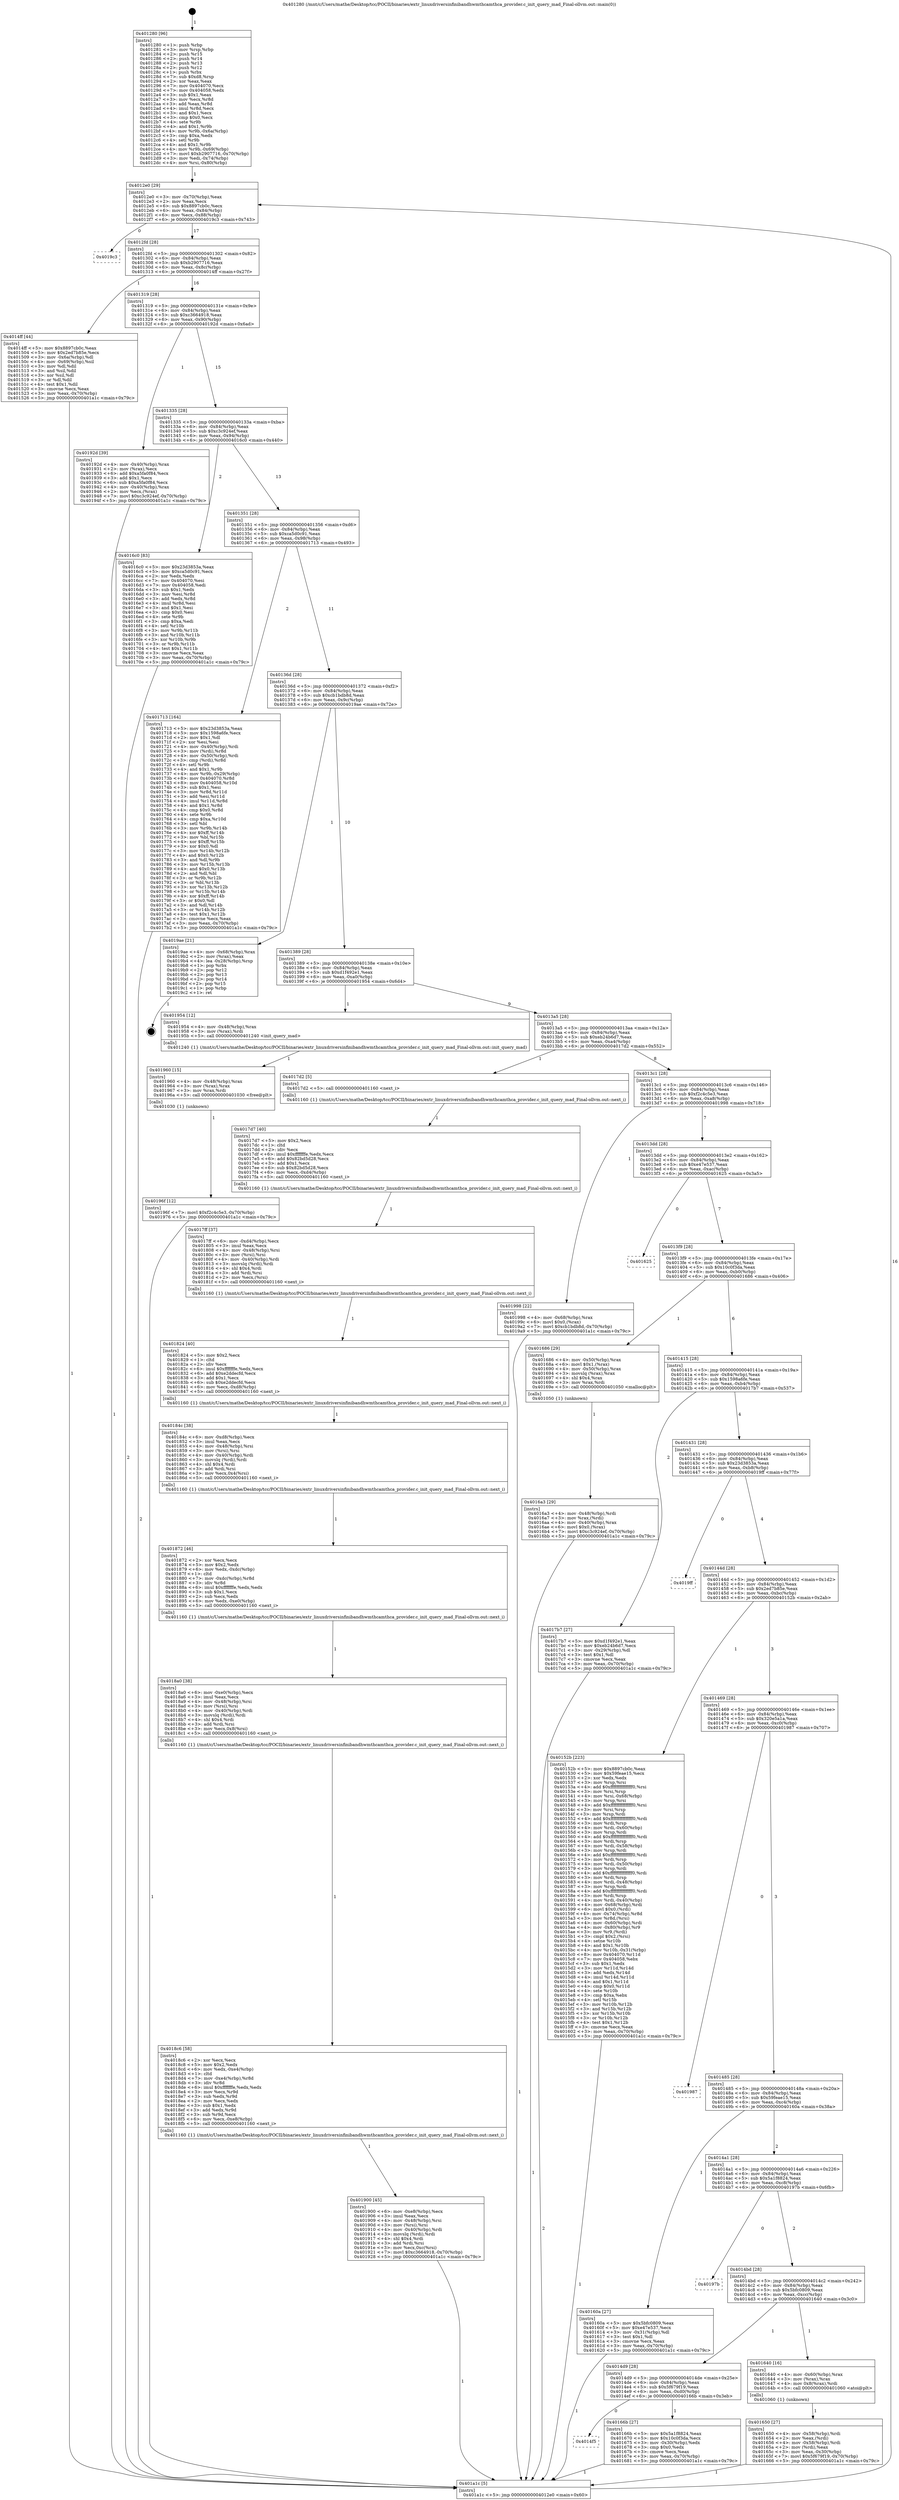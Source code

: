 digraph "0x401280" {
  label = "0x401280 (/mnt/c/Users/mathe/Desktop/tcc/POCII/binaries/extr_linuxdriversinfinibandhwmthcamthca_provider.c_init_query_mad_Final-ollvm.out::main(0))"
  labelloc = "t"
  node[shape=record]

  Entry [label="",width=0.3,height=0.3,shape=circle,fillcolor=black,style=filled]
  "0x4012e0" [label="{
     0x4012e0 [29]\l
     | [instrs]\l
     &nbsp;&nbsp;0x4012e0 \<+3\>: mov -0x70(%rbp),%eax\l
     &nbsp;&nbsp;0x4012e3 \<+2\>: mov %eax,%ecx\l
     &nbsp;&nbsp;0x4012e5 \<+6\>: sub $0x8897cb0c,%ecx\l
     &nbsp;&nbsp;0x4012eb \<+6\>: mov %eax,-0x84(%rbp)\l
     &nbsp;&nbsp;0x4012f1 \<+6\>: mov %ecx,-0x88(%rbp)\l
     &nbsp;&nbsp;0x4012f7 \<+6\>: je 00000000004019c3 \<main+0x743\>\l
  }"]
  "0x4019c3" [label="{
     0x4019c3\l
  }", style=dashed]
  "0x4012fd" [label="{
     0x4012fd [28]\l
     | [instrs]\l
     &nbsp;&nbsp;0x4012fd \<+5\>: jmp 0000000000401302 \<main+0x82\>\l
     &nbsp;&nbsp;0x401302 \<+6\>: mov -0x84(%rbp),%eax\l
     &nbsp;&nbsp;0x401308 \<+5\>: sub $0xb2907716,%eax\l
     &nbsp;&nbsp;0x40130d \<+6\>: mov %eax,-0x8c(%rbp)\l
     &nbsp;&nbsp;0x401313 \<+6\>: je 00000000004014ff \<main+0x27f\>\l
  }"]
  Exit [label="",width=0.3,height=0.3,shape=circle,fillcolor=black,style=filled,peripheries=2]
  "0x4014ff" [label="{
     0x4014ff [44]\l
     | [instrs]\l
     &nbsp;&nbsp;0x4014ff \<+5\>: mov $0x8897cb0c,%eax\l
     &nbsp;&nbsp;0x401504 \<+5\>: mov $0x2ed7b85e,%ecx\l
     &nbsp;&nbsp;0x401509 \<+3\>: mov -0x6a(%rbp),%dl\l
     &nbsp;&nbsp;0x40150c \<+4\>: mov -0x69(%rbp),%sil\l
     &nbsp;&nbsp;0x401510 \<+3\>: mov %dl,%dil\l
     &nbsp;&nbsp;0x401513 \<+3\>: and %sil,%dil\l
     &nbsp;&nbsp;0x401516 \<+3\>: xor %sil,%dl\l
     &nbsp;&nbsp;0x401519 \<+3\>: or %dl,%dil\l
     &nbsp;&nbsp;0x40151c \<+4\>: test $0x1,%dil\l
     &nbsp;&nbsp;0x401520 \<+3\>: cmovne %ecx,%eax\l
     &nbsp;&nbsp;0x401523 \<+3\>: mov %eax,-0x70(%rbp)\l
     &nbsp;&nbsp;0x401526 \<+5\>: jmp 0000000000401a1c \<main+0x79c\>\l
  }"]
  "0x401319" [label="{
     0x401319 [28]\l
     | [instrs]\l
     &nbsp;&nbsp;0x401319 \<+5\>: jmp 000000000040131e \<main+0x9e\>\l
     &nbsp;&nbsp;0x40131e \<+6\>: mov -0x84(%rbp),%eax\l
     &nbsp;&nbsp;0x401324 \<+5\>: sub $0xc3664918,%eax\l
     &nbsp;&nbsp;0x401329 \<+6\>: mov %eax,-0x90(%rbp)\l
     &nbsp;&nbsp;0x40132f \<+6\>: je 000000000040192d \<main+0x6ad\>\l
  }"]
  "0x401a1c" [label="{
     0x401a1c [5]\l
     | [instrs]\l
     &nbsp;&nbsp;0x401a1c \<+5\>: jmp 00000000004012e0 \<main+0x60\>\l
  }"]
  "0x401280" [label="{
     0x401280 [96]\l
     | [instrs]\l
     &nbsp;&nbsp;0x401280 \<+1\>: push %rbp\l
     &nbsp;&nbsp;0x401281 \<+3\>: mov %rsp,%rbp\l
     &nbsp;&nbsp;0x401284 \<+2\>: push %r15\l
     &nbsp;&nbsp;0x401286 \<+2\>: push %r14\l
     &nbsp;&nbsp;0x401288 \<+2\>: push %r13\l
     &nbsp;&nbsp;0x40128a \<+2\>: push %r12\l
     &nbsp;&nbsp;0x40128c \<+1\>: push %rbx\l
     &nbsp;&nbsp;0x40128d \<+7\>: sub $0xd8,%rsp\l
     &nbsp;&nbsp;0x401294 \<+2\>: xor %eax,%eax\l
     &nbsp;&nbsp;0x401296 \<+7\>: mov 0x404070,%ecx\l
     &nbsp;&nbsp;0x40129d \<+7\>: mov 0x404058,%edx\l
     &nbsp;&nbsp;0x4012a4 \<+3\>: sub $0x1,%eax\l
     &nbsp;&nbsp;0x4012a7 \<+3\>: mov %ecx,%r8d\l
     &nbsp;&nbsp;0x4012aa \<+3\>: add %eax,%r8d\l
     &nbsp;&nbsp;0x4012ad \<+4\>: imul %r8d,%ecx\l
     &nbsp;&nbsp;0x4012b1 \<+3\>: and $0x1,%ecx\l
     &nbsp;&nbsp;0x4012b4 \<+3\>: cmp $0x0,%ecx\l
     &nbsp;&nbsp;0x4012b7 \<+4\>: sete %r9b\l
     &nbsp;&nbsp;0x4012bb \<+4\>: and $0x1,%r9b\l
     &nbsp;&nbsp;0x4012bf \<+4\>: mov %r9b,-0x6a(%rbp)\l
     &nbsp;&nbsp;0x4012c3 \<+3\>: cmp $0xa,%edx\l
     &nbsp;&nbsp;0x4012c6 \<+4\>: setl %r9b\l
     &nbsp;&nbsp;0x4012ca \<+4\>: and $0x1,%r9b\l
     &nbsp;&nbsp;0x4012ce \<+4\>: mov %r9b,-0x69(%rbp)\l
     &nbsp;&nbsp;0x4012d2 \<+7\>: movl $0xb2907716,-0x70(%rbp)\l
     &nbsp;&nbsp;0x4012d9 \<+3\>: mov %edi,-0x74(%rbp)\l
     &nbsp;&nbsp;0x4012dc \<+4\>: mov %rsi,-0x80(%rbp)\l
  }"]
  "0x40196f" [label="{
     0x40196f [12]\l
     | [instrs]\l
     &nbsp;&nbsp;0x40196f \<+7\>: movl $0xf2c4c5e3,-0x70(%rbp)\l
     &nbsp;&nbsp;0x401976 \<+5\>: jmp 0000000000401a1c \<main+0x79c\>\l
  }"]
  "0x40192d" [label="{
     0x40192d [39]\l
     | [instrs]\l
     &nbsp;&nbsp;0x40192d \<+4\>: mov -0x40(%rbp),%rax\l
     &nbsp;&nbsp;0x401931 \<+2\>: mov (%rax),%ecx\l
     &nbsp;&nbsp;0x401933 \<+6\>: add $0xa5fa0f84,%ecx\l
     &nbsp;&nbsp;0x401939 \<+3\>: add $0x1,%ecx\l
     &nbsp;&nbsp;0x40193c \<+6\>: sub $0xa5fa0f84,%ecx\l
     &nbsp;&nbsp;0x401942 \<+4\>: mov -0x40(%rbp),%rax\l
     &nbsp;&nbsp;0x401946 \<+2\>: mov %ecx,(%rax)\l
     &nbsp;&nbsp;0x401948 \<+7\>: movl $0xc3c924ef,-0x70(%rbp)\l
     &nbsp;&nbsp;0x40194f \<+5\>: jmp 0000000000401a1c \<main+0x79c\>\l
  }"]
  "0x401335" [label="{
     0x401335 [28]\l
     | [instrs]\l
     &nbsp;&nbsp;0x401335 \<+5\>: jmp 000000000040133a \<main+0xba\>\l
     &nbsp;&nbsp;0x40133a \<+6\>: mov -0x84(%rbp),%eax\l
     &nbsp;&nbsp;0x401340 \<+5\>: sub $0xc3c924ef,%eax\l
     &nbsp;&nbsp;0x401345 \<+6\>: mov %eax,-0x94(%rbp)\l
     &nbsp;&nbsp;0x40134b \<+6\>: je 00000000004016c0 \<main+0x440\>\l
  }"]
  "0x401960" [label="{
     0x401960 [15]\l
     | [instrs]\l
     &nbsp;&nbsp;0x401960 \<+4\>: mov -0x48(%rbp),%rax\l
     &nbsp;&nbsp;0x401964 \<+3\>: mov (%rax),%rax\l
     &nbsp;&nbsp;0x401967 \<+3\>: mov %rax,%rdi\l
     &nbsp;&nbsp;0x40196a \<+5\>: call 0000000000401030 \<free@plt\>\l
     | [calls]\l
     &nbsp;&nbsp;0x401030 \{1\} (unknown)\l
  }"]
  "0x4016c0" [label="{
     0x4016c0 [83]\l
     | [instrs]\l
     &nbsp;&nbsp;0x4016c0 \<+5\>: mov $0x23d3853a,%eax\l
     &nbsp;&nbsp;0x4016c5 \<+5\>: mov $0xca5d0c91,%ecx\l
     &nbsp;&nbsp;0x4016ca \<+2\>: xor %edx,%edx\l
     &nbsp;&nbsp;0x4016cc \<+7\>: mov 0x404070,%esi\l
     &nbsp;&nbsp;0x4016d3 \<+7\>: mov 0x404058,%edi\l
     &nbsp;&nbsp;0x4016da \<+3\>: sub $0x1,%edx\l
     &nbsp;&nbsp;0x4016dd \<+3\>: mov %esi,%r8d\l
     &nbsp;&nbsp;0x4016e0 \<+3\>: add %edx,%r8d\l
     &nbsp;&nbsp;0x4016e3 \<+4\>: imul %r8d,%esi\l
     &nbsp;&nbsp;0x4016e7 \<+3\>: and $0x1,%esi\l
     &nbsp;&nbsp;0x4016ea \<+3\>: cmp $0x0,%esi\l
     &nbsp;&nbsp;0x4016ed \<+4\>: sete %r9b\l
     &nbsp;&nbsp;0x4016f1 \<+3\>: cmp $0xa,%edi\l
     &nbsp;&nbsp;0x4016f4 \<+4\>: setl %r10b\l
     &nbsp;&nbsp;0x4016f8 \<+3\>: mov %r9b,%r11b\l
     &nbsp;&nbsp;0x4016fb \<+3\>: and %r10b,%r11b\l
     &nbsp;&nbsp;0x4016fe \<+3\>: xor %r10b,%r9b\l
     &nbsp;&nbsp;0x401701 \<+3\>: or %r9b,%r11b\l
     &nbsp;&nbsp;0x401704 \<+4\>: test $0x1,%r11b\l
     &nbsp;&nbsp;0x401708 \<+3\>: cmovne %ecx,%eax\l
     &nbsp;&nbsp;0x40170b \<+3\>: mov %eax,-0x70(%rbp)\l
     &nbsp;&nbsp;0x40170e \<+5\>: jmp 0000000000401a1c \<main+0x79c\>\l
  }"]
  "0x401351" [label="{
     0x401351 [28]\l
     | [instrs]\l
     &nbsp;&nbsp;0x401351 \<+5\>: jmp 0000000000401356 \<main+0xd6\>\l
     &nbsp;&nbsp;0x401356 \<+6\>: mov -0x84(%rbp),%eax\l
     &nbsp;&nbsp;0x40135c \<+5\>: sub $0xca5d0c91,%eax\l
     &nbsp;&nbsp;0x401361 \<+6\>: mov %eax,-0x98(%rbp)\l
     &nbsp;&nbsp;0x401367 \<+6\>: je 0000000000401713 \<main+0x493\>\l
  }"]
  "0x401900" [label="{
     0x401900 [45]\l
     | [instrs]\l
     &nbsp;&nbsp;0x401900 \<+6\>: mov -0xe8(%rbp),%ecx\l
     &nbsp;&nbsp;0x401906 \<+3\>: imul %eax,%ecx\l
     &nbsp;&nbsp;0x401909 \<+4\>: mov -0x48(%rbp),%rsi\l
     &nbsp;&nbsp;0x40190d \<+3\>: mov (%rsi),%rsi\l
     &nbsp;&nbsp;0x401910 \<+4\>: mov -0x40(%rbp),%rdi\l
     &nbsp;&nbsp;0x401914 \<+3\>: movslq (%rdi),%rdi\l
     &nbsp;&nbsp;0x401917 \<+4\>: shl $0x4,%rdi\l
     &nbsp;&nbsp;0x40191b \<+3\>: add %rdi,%rsi\l
     &nbsp;&nbsp;0x40191e \<+3\>: mov %ecx,0xc(%rsi)\l
     &nbsp;&nbsp;0x401921 \<+7\>: movl $0xc3664918,-0x70(%rbp)\l
     &nbsp;&nbsp;0x401928 \<+5\>: jmp 0000000000401a1c \<main+0x79c\>\l
  }"]
  "0x401713" [label="{
     0x401713 [164]\l
     | [instrs]\l
     &nbsp;&nbsp;0x401713 \<+5\>: mov $0x23d3853a,%eax\l
     &nbsp;&nbsp;0x401718 \<+5\>: mov $0x1598a6fe,%ecx\l
     &nbsp;&nbsp;0x40171d \<+2\>: mov $0x1,%dl\l
     &nbsp;&nbsp;0x40171f \<+2\>: xor %esi,%esi\l
     &nbsp;&nbsp;0x401721 \<+4\>: mov -0x40(%rbp),%rdi\l
     &nbsp;&nbsp;0x401725 \<+3\>: mov (%rdi),%r8d\l
     &nbsp;&nbsp;0x401728 \<+4\>: mov -0x50(%rbp),%rdi\l
     &nbsp;&nbsp;0x40172c \<+3\>: cmp (%rdi),%r8d\l
     &nbsp;&nbsp;0x40172f \<+4\>: setl %r9b\l
     &nbsp;&nbsp;0x401733 \<+4\>: and $0x1,%r9b\l
     &nbsp;&nbsp;0x401737 \<+4\>: mov %r9b,-0x29(%rbp)\l
     &nbsp;&nbsp;0x40173b \<+8\>: mov 0x404070,%r8d\l
     &nbsp;&nbsp;0x401743 \<+8\>: mov 0x404058,%r10d\l
     &nbsp;&nbsp;0x40174b \<+3\>: sub $0x1,%esi\l
     &nbsp;&nbsp;0x40174e \<+3\>: mov %r8d,%r11d\l
     &nbsp;&nbsp;0x401751 \<+3\>: add %esi,%r11d\l
     &nbsp;&nbsp;0x401754 \<+4\>: imul %r11d,%r8d\l
     &nbsp;&nbsp;0x401758 \<+4\>: and $0x1,%r8d\l
     &nbsp;&nbsp;0x40175c \<+4\>: cmp $0x0,%r8d\l
     &nbsp;&nbsp;0x401760 \<+4\>: sete %r9b\l
     &nbsp;&nbsp;0x401764 \<+4\>: cmp $0xa,%r10d\l
     &nbsp;&nbsp;0x401768 \<+3\>: setl %bl\l
     &nbsp;&nbsp;0x40176b \<+3\>: mov %r9b,%r14b\l
     &nbsp;&nbsp;0x40176e \<+4\>: xor $0xff,%r14b\l
     &nbsp;&nbsp;0x401772 \<+3\>: mov %bl,%r15b\l
     &nbsp;&nbsp;0x401775 \<+4\>: xor $0xff,%r15b\l
     &nbsp;&nbsp;0x401779 \<+3\>: xor $0x0,%dl\l
     &nbsp;&nbsp;0x40177c \<+3\>: mov %r14b,%r12b\l
     &nbsp;&nbsp;0x40177f \<+4\>: and $0x0,%r12b\l
     &nbsp;&nbsp;0x401783 \<+3\>: and %dl,%r9b\l
     &nbsp;&nbsp;0x401786 \<+3\>: mov %r15b,%r13b\l
     &nbsp;&nbsp;0x401789 \<+4\>: and $0x0,%r13b\l
     &nbsp;&nbsp;0x40178d \<+2\>: and %dl,%bl\l
     &nbsp;&nbsp;0x40178f \<+3\>: or %r9b,%r12b\l
     &nbsp;&nbsp;0x401792 \<+3\>: or %bl,%r13b\l
     &nbsp;&nbsp;0x401795 \<+3\>: xor %r13b,%r12b\l
     &nbsp;&nbsp;0x401798 \<+3\>: or %r15b,%r14b\l
     &nbsp;&nbsp;0x40179b \<+4\>: xor $0xff,%r14b\l
     &nbsp;&nbsp;0x40179f \<+3\>: or $0x0,%dl\l
     &nbsp;&nbsp;0x4017a2 \<+3\>: and %dl,%r14b\l
     &nbsp;&nbsp;0x4017a5 \<+3\>: or %r14b,%r12b\l
     &nbsp;&nbsp;0x4017a8 \<+4\>: test $0x1,%r12b\l
     &nbsp;&nbsp;0x4017ac \<+3\>: cmovne %ecx,%eax\l
     &nbsp;&nbsp;0x4017af \<+3\>: mov %eax,-0x70(%rbp)\l
     &nbsp;&nbsp;0x4017b2 \<+5\>: jmp 0000000000401a1c \<main+0x79c\>\l
  }"]
  "0x40136d" [label="{
     0x40136d [28]\l
     | [instrs]\l
     &nbsp;&nbsp;0x40136d \<+5\>: jmp 0000000000401372 \<main+0xf2\>\l
     &nbsp;&nbsp;0x401372 \<+6\>: mov -0x84(%rbp),%eax\l
     &nbsp;&nbsp;0x401378 \<+5\>: sub $0xcb1bdb8d,%eax\l
     &nbsp;&nbsp;0x40137d \<+6\>: mov %eax,-0x9c(%rbp)\l
     &nbsp;&nbsp;0x401383 \<+6\>: je 00000000004019ae \<main+0x72e\>\l
  }"]
  "0x4018c6" [label="{
     0x4018c6 [58]\l
     | [instrs]\l
     &nbsp;&nbsp;0x4018c6 \<+2\>: xor %ecx,%ecx\l
     &nbsp;&nbsp;0x4018c8 \<+5\>: mov $0x2,%edx\l
     &nbsp;&nbsp;0x4018cd \<+6\>: mov %edx,-0xe4(%rbp)\l
     &nbsp;&nbsp;0x4018d3 \<+1\>: cltd\l
     &nbsp;&nbsp;0x4018d4 \<+7\>: mov -0xe4(%rbp),%r8d\l
     &nbsp;&nbsp;0x4018db \<+3\>: idiv %r8d\l
     &nbsp;&nbsp;0x4018de \<+6\>: imul $0xfffffffe,%edx,%edx\l
     &nbsp;&nbsp;0x4018e4 \<+3\>: mov %ecx,%r9d\l
     &nbsp;&nbsp;0x4018e7 \<+3\>: sub %edx,%r9d\l
     &nbsp;&nbsp;0x4018ea \<+2\>: mov %ecx,%edx\l
     &nbsp;&nbsp;0x4018ec \<+3\>: sub $0x1,%edx\l
     &nbsp;&nbsp;0x4018ef \<+3\>: add %edx,%r9d\l
     &nbsp;&nbsp;0x4018f2 \<+3\>: sub %r9d,%ecx\l
     &nbsp;&nbsp;0x4018f5 \<+6\>: mov %ecx,-0xe8(%rbp)\l
     &nbsp;&nbsp;0x4018fb \<+5\>: call 0000000000401160 \<next_i\>\l
     | [calls]\l
     &nbsp;&nbsp;0x401160 \{1\} (/mnt/c/Users/mathe/Desktop/tcc/POCII/binaries/extr_linuxdriversinfinibandhwmthcamthca_provider.c_init_query_mad_Final-ollvm.out::next_i)\l
  }"]
  "0x4019ae" [label="{
     0x4019ae [21]\l
     | [instrs]\l
     &nbsp;&nbsp;0x4019ae \<+4\>: mov -0x68(%rbp),%rax\l
     &nbsp;&nbsp;0x4019b2 \<+2\>: mov (%rax),%eax\l
     &nbsp;&nbsp;0x4019b4 \<+4\>: lea -0x28(%rbp),%rsp\l
     &nbsp;&nbsp;0x4019b8 \<+1\>: pop %rbx\l
     &nbsp;&nbsp;0x4019b9 \<+2\>: pop %r12\l
     &nbsp;&nbsp;0x4019bb \<+2\>: pop %r13\l
     &nbsp;&nbsp;0x4019bd \<+2\>: pop %r14\l
     &nbsp;&nbsp;0x4019bf \<+2\>: pop %r15\l
     &nbsp;&nbsp;0x4019c1 \<+1\>: pop %rbp\l
     &nbsp;&nbsp;0x4019c2 \<+1\>: ret\l
  }"]
  "0x401389" [label="{
     0x401389 [28]\l
     | [instrs]\l
     &nbsp;&nbsp;0x401389 \<+5\>: jmp 000000000040138e \<main+0x10e\>\l
     &nbsp;&nbsp;0x40138e \<+6\>: mov -0x84(%rbp),%eax\l
     &nbsp;&nbsp;0x401394 \<+5\>: sub $0xd1f492e1,%eax\l
     &nbsp;&nbsp;0x401399 \<+6\>: mov %eax,-0xa0(%rbp)\l
     &nbsp;&nbsp;0x40139f \<+6\>: je 0000000000401954 \<main+0x6d4\>\l
  }"]
  "0x4018a0" [label="{
     0x4018a0 [38]\l
     | [instrs]\l
     &nbsp;&nbsp;0x4018a0 \<+6\>: mov -0xe0(%rbp),%ecx\l
     &nbsp;&nbsp;0x4018a6 \<+3\>: imul %eax,%ecx\l
     &nbsp;&nbsp;0x4018a9 \<+4\>: mov -0x48(%rbp),%rsi\l
     &nbsp;&nbsp;0x4018ad \<+3\>: mov (%rsi),%rsi\l
     &nbsp;&nbsp;0x4018b0 \<+4\>: mov -0x40(%rbp),%rdi\l
     &nbsp;&nbsp;0x4018b4 \<+3\>: movslq (%rdi),%rdi\l
     &nbsp;&nbsp;0x4018b7 \<+4\>: shl $0x4,%rdi\l
     &nbsp;&nbsp;0x4018bb \<+3\>: add %rdi,%rsi\l
     &nbsp;&nbsp;0x4018be \<+3\>: mov %ecx,0x8(%rsi)\l
     &nbsp;&nbsp;0x4018c1 \<+5\>: call 0000000000401160 \<next_i\>\l
     | [calls]\l
     &nbsp;&nbsp;0x401160 \{1\} (/mnt/c/Users/mathe/Desktop/tcc/POCII/binaries/extr_linuxdriversinfinibandhwmthcamthca_provider.c_init_query_mad_Final-ollvm.out::next_i)\l
  }"]
  "0x401954" [label="{
     0x401954 [12]\l
     | [instrs]\l
     &nbsp;&nbsp;0x401954 \<+4\>: mov -0x48(%rbp),%rax\l
     &nbsp;&nbsp;0x401958 \<+3\>: mov (%rax),%rdi\l
     &nbsp;&nbsp;0x40195b \<+5\>: call 0000000000401240 \<init_query_mad\>\l
     | [calls]\l
     &nbsp;&nbsp;0x401240 \{1\} (/mnt/c/Users/mathe/Desktop/tcc/POCII/binaries/extr_linuxdriversinfinibandhwmthcamthca_provider.c_init_query_mad_Final-ollvm.out::init_query_mad)\l
  }"]
  "0x4013a5" [label="{
     0x4013a5 [28]\l
     | [instrs]\l
     &nbsp;&nbsp;0x4013a5 \<+5\>: jmp 00000000004013aa \<main+0x12a\>\l
     &nbsp;&nbsp;0x4013aa \<+6\>: mov -0x84(%rbp),%eax\l
     &nbsp;&nbsp;0x4013b0 \<+5\>: sub $0xeb24b6d7,%eax\l
     &nbsp;&nbsp;0x4013b5 \<+6\>: mov %eax,-0xa4(%rbp)\l
     &nbsp;&nbsp;0x4013bb \<+6\>: je 00000000004017d2 \<main+0x552\>\l
  }"]
  "0x401872" [label="{
     0x401872 [46]\l
     | [instrs]\l
     &nbsp;&nbsp;0x401872 \<+2\>: xor %ecx,%ecx\l
     &nbsp;&nbsp;0x401874 \<+5\>: mov $0x2,%edx\l
     &nbsp;&nbsp;0x401879 \<+6\>: mov %edx,-0xdc(%rbp)\l
     &nbsp;&nbsp;0x40187f \<+1\>: cltd\l
     &nbsp;&nbsp;0x401880 \<+7\>: mov -0xdc(%rbp),%r8d\l
     &nbsp;&nbsp;0x401887 \<+3\>: idiv %r8d\l
     &nbsp;&nbsp;0x40188a \<+6\>: imul $0xfffffffe,%edx,%edx\l
     &nbsp;&nbsp;0x401890 \<+3\>: sub $0x1,%ecx\l
     &nbsp;&nbsp;0x401893 \<+2\>: sub %ecx,%edx\l
     &nbsp;&nbsp;0x401895 \<+6\>: mov %edx,-0xe0(%rbp)\l
     &nbsp;&nbsp;0x40189b \<+5\>: call 0000000000401160 \<next_i\>\l
     | [calls]\l
     &nbsp;&nbsp;0x401160 \{1\} (/mnt/c/Users/mathe/Desktop/tcc/POCII/binaries/extr_linuxdriversinfinibandhwmthcamthca_provider.c_init_query_mad_Final-ollvm.out::next_i)\l
  }"]
  "0x4017d2" [label="{
     0x4017d2 [5]\l
     | [instrs]\l
     &nbsp;&nbsp;0x4017d2 \<+5\>: call 0000000000401160 \<next_i\>\l
     | [calls]\l
     &nbsp;&nbsp;0x401160 \{1\} (/mnt/c/Users/mathe/Desktop/tcc/POCII/binaries/extr_linuxdriversinfinibandhwmthcamthca_provider.c_init_query_mad_Final-ollvm.out::next_i)\l
  }"]
  "0x4013c1" [label="{
     0x4013c1 [28]\l
     | [instrs]\l
     &nbsp;&nbsp;0x4013c1 \<+5\>: jmp 00000000004013c6 \<main+0x146\>\l
     &nbsp;&nbsp;0x4013c6 \<+6\>: mov -0x84(%rbp),%eax\l
     &nbsp;&nbsp;0x4013cc \<+5\>: sub $0xf2c4c5e3,%eax\l
     &nbsp;&nbsp;0x4013d1 \<+6\>: mov %eax,-0xa8(%rbp)\l
     &nbsp;&nbsp;0x4013d7 \<+6\>: je 0000000000401998 \<main+0x718\>\l
  }"]
  "0x40184c" [label="{
     0x40184c [38]\l
     | [instrs]\l
     &nbsp;&nbsp;0x40184c \<+6\>: mov -0xd8(%rbp),%ecx\l
     &nbsp;&nbsp;0x401852 \<+3\>: imul %eax,%ecx\l
     &nbsp;&nbsp;0x401855 \<+4\>: mov -0x48(%rbp),%rsi\l
     &nbsp;&nbsp;0x401859 \<+3\>: mov (%rsi),%rsi\l
     &nbsp;&nbsp;0x40185c \<+4\>: mov -0x40(%rbp),%rdi\l
     &nbsp;&nbsp;0x401860 \<+3\>: movslq (%rdi),%rdi\l
     &nbsp;&nbsp;0x401863 \<+4\>: shl $0x4,%rdi\l
     &nbsp;&nbsp;0x401867 \<+3\>: add %rdi,%rsi\l
     &nbsp;&nbsp;0x40186a \<+3\>: mov %ecx,0x4(%rsi)\l
     &nbsp;&nbsp;0x40186d \<+5\>: call 0000000000401160 \<next_i\>\l
     | [calls]\l
     &nbsp;&nbsp;0x401160 \{1\} (/mnt/c/Users/mathe/Desktop/tcc/POCII/binaries/extr_linuxdriversinfinibandhwmthcamthca_provider.c_init_query_mad_Final-ollvm.out::next_i)\l
  }"]
  "0x401998" [label="{
     0x401998 [22]\l
     | [instrs]\l
     &nbsp;&nbsp;0x401998 \<+4\>: mov -0x68(%rbp),%rax\l
     &nbsp;&nbsp;0x40199c \<+6\>: movl $0x0,(%rax)\l
     &nbsp;&nbsp;0x4019a2 \<+7\>: movl $0xcb1bdb8d,-0x70(%rbp)\l
     &nbsp;&nbsp;0x4019a9 \<+5\>: jmp 0000000000401a1c \<main+0x79c\>\l
  }"]
  "0x4013dd" [label="{
     0x4013dd [28]\l
     | [instrs]\l
     &nbsp;&nbsp;0x4013dd \<+5\>: jmp 00000000004013e2 \<main+0x162\>\l
     &nbsp;&nbsp;0x4013e2 \<+6\>: mov -0x84(%rbp),%eax\l
     &nbsp;&nbsp;0x4013e8 \<+5\>: sub $0xe47e537,%eax\l
     &nbsp;&nbsp;0x4013ed \<+6\>: mov %eax,-0xac(%rbp)\l
     &nbsp;&nbsp;0x4013f3 \<+6\>: je 0000000000401625 \<main+0x3a5\>\l
  }"]
  "0x401824" [label="{
     0x401824 [40]\l
     | [instrs]\l
     &nbsp;&nbsp;0x401824 \<+5\>: mov $0x2,%ecx\l
     &nbsp;&nbsp;0x401829 \<+1\>: cltd\l
     &nbsp;&nbsp;0x40182a \<+2\>: idiv %ecx\l
     &nbsp;&nbsp;0x40182c \<+6\>: imul $0xfffffffe,%edx,%ecx\l
     &nbsp;&nbsp;0x401832 \<+6\>: add $0xe2ddecfd,%ecx\l
     &nbsp;&nbsp;0x401838 \<+3\>: add $0x1,%ecx\l
     &nbsp;&nbsp;0x40183b \<+6\>: sub $0xe2ddecfd,%ecx\l
     &nbsp;&nbsp;0x401841 \<+6\>: mov %ecx,-0xd8(%rbp)\l
     &nbsp;&nbsp;0x401847 \<+5\>: call 0000000000401160 \<next_i\>\l
     | [calls]\l
     &nbsp;&nbsp;0x401160 \{1\} (/mnt/c/Users/mathe/Desktop/tcc/POCII/binaries/extr_linuxdriversinfinibandhwmthcamthca_provider.c_init_query_mad_Final-ollvm.out::next_i)\l
  }"]
  "0x401625" [label="{
     0x401625\l
  }", style=dashed]
  "0x4013f9" [label="{
     0x4013f9 [28]\l
     | [instrs]\l
     &nbsp;&nbsp;0x4013f9 \<+5\>: jmp 00000000004013fe \<main+0x17e\>\l
     &nbsp;&nbsp;0x4013fe \<+6\>: mov -0x84(%rbp),%eax\l
     &nbsp;&nbsp;0x401404 \<+5\>: sub $0x10c0f3da,%eax\l
     &nbsp;&nbsp;0x401409 \<+6\>: mov %eax,-0xb0(%rbp)\l
     &nbsp;&nbsp;0x40140f \<+6\>: je 0000000000401686 \<main+0x406\>\l
  }"]
  "0x4017ff" [label="{
     0x4017ff [37]\l
     | [instrs]\l
     &nbsp;&nbsp;0x4017ff \<+6\>: mov -0xd4(%rbp),%ecx\l
     &nbsp;&nbsp;0x401805 \<+3\>: imul %eax,%ecx\l
     &nbsp;&nbsp;0x401808 \<+4\>: mov -0x48(%rbp),%rsi\l
     &nbsp;&nbsp;0x40180c \<+3\>: mov (%rsi),%rsi\l
     &nbsp;&nbsp;0x40180f \<+4\>: mov -0x40(%rbp),%rdi\l
     &nbsp;&nbsp;0x401813 \<+3\>: movslq (%rdi),%rdi\l
     &nbsp;&nbsp;0x401816 \<+4\>: shl $0x4,%rdi\l
     &nbsp;&nbsp;0x40181a \<+3\>: add %rdi,%rsi\l
     &nbsp;&nbsp;0x40181d \<+2\>: mov %ecx,(%rsi)\l
     &nbsp;&nbsp;0x40181f \<+5\>: call 0000000000401160 \<next_i\>\l
     | [calls]\l
     &nbsp;&nbsp;0x401160 \{1\} (/mnt/c/Users/mathe/Desktop/tcc/POCII/binaries/extr_linuxdriversinfinibandhwmthcamthca_provider.c_init_query_mad_Final-ollvm.out::next_i)\l
  }"]
  "0x401686" [label="{
     0x401686 [29]\l
     | [instrs]\l
     &nbsp;&nbsp;0x401686 \<+4\>: mov -0x50(%rbp),%rax\l
     &nbsp;&nbsp;0x40168a \<+6\>: movl $0x1,(%rax)\l
     &nbsp;&nbsp;0x401690 \<+4\>: mov -0x50(%rbp),%rax\l
     &nbsp;&nbsp;0x401694 \<+3\>: movslq (%rax),%rax\l
     &nbsp;&nbsp;0x401697 \<+4\>: shl $0x4,%rax\l
     &nbsp;&nbsp;0x40169b \<+3\>: mov %rax,%rdi\l
     &nbsp;&nbsp;0x40169e \<+5\>: call 0000000000401050 \<malloc@plt\>\l
     | [calls]\l
     &nbsp;&nbsp;0x401050 \{1\} (unknown)\l
  }"]
  "0x401415" [label="{
     0x401415 [28]\l
     | [instrs]\l
     &nbsp;&nbsp;0x401415 \<+5\>: jmp 000000000040141a \<main+0x19a\>\l
     &nbsp;&nbsp;0x40141a \<+6\>: mov -0x84(%rbp),%eax\l
     &nbsp;&nbsp;0x401420 \<+5\>: sub $0x1598a6fe,%eax\l
     &nbsp;&nbsp;0x401425 \<+6\>: mov %eax,-0xb4(%rbp)\l
     &nbsp;&nbsp;0x40142b \<+6\>: je 00000000004017b7 \<main+0x537\>\l
  }"]
  "0x4017d7" [label="{
     0x4017d7 [40]\l
     | [instrs]\l
     &nbsp;&nbsp;0x4017d7 \<+5\>: mov $0x2,%ecx\l
     &nbsp;&nbsp;0x4017dc \<+1\>: cltd\l
     &nbsp;&nbsp;0x4017dd \<+2\>: idiv %ecx\l
     &nbsp;&nbsp;0x4017df \<+6\>: imul $0xfffffffe,%edx,%ecx\l
     &nbsp;&nbsp;0x4017e5 \<+6\>: add $0x82bd5d28,%ecx\l
     &nbsp;&nbsp;0x4017eb \<+3\>: add $0x1,%ecx\l
     &nbsp;&nbsp;0x4017ee \<+6\>: sub $0x82bd5d28,%ecx\l
     &nbsp;&nbsp;0x4017f4 \<+6\>: mov %ecx,-0xd4(%rbp)\l
     &nbsp;&nbsp;0x4017fa \<+5\>: call 0000000000401160 \<next_i\>\l
     | [calls]\l
     &nbsp;&nbsp;0x401160 \{1\} (/mnt/c/Users/mathe/Desktop/tcc/POCII/binaries/extr_linuxdriversinfinibandhwmthcamthca_provider.c_init_query_mad_Final-ollvm.out::next_i)\l
  }"]
  "0x4017b7" [label="{
     0x4017b7 [27]\l
     | [instrs]\l
     &nbsp;&nbsp;0x4017b7 \<+5\>: mov $0xd1f492e1,%eax\l
     &nbsp;&nbsp;0x4017bc \<+5\>: mov $0xeb24b6d7,%ecx\l
     &nbsp;&nbsp;0x4017c1 \<+3\>: mov -0x29(%rbp),%dl\l
     &nbsp;&nbsp;0x4017c4 \<+3\>: test $0x1,%dl\l
     &nbsp;&nbsp;0x4017c7 \<+3\>: cmovne %ecx,%eax\l
     &nbsp;&nbsp;0x4017ca \<+3\>: mov %eax,-0x70(%rbp)\l
     &nbsp;&nbsp;0x4017cd \<+5\>: jmp 0000000000401a1c \<main+0x79c\>\l
  }"]
  "0x401431" [label="{
     0x401431 [28]\l
     | [instrs]\l
     &nbsp;&nbsp;0x401431 \<+5\>: jmp 0000000000401436 \<main+0x1b6\>\l
     &nbsp;&nbsp;0x401436 \<+6\>: mov -0x84(%rbp),%eax\l
     &nbsp;&nbsp;0x40143c \<+5\>: sub $0x23d3853a,%eax\l
     &nbsp;&nbsp;0x401441 \<+6\>: mov %eax,-0xb8(%rbp)\l
     &nbsp;&nbsp;0x401447 \<+6\>: je 00000000004019ff \<main+0x77f\>\l
  }"]
  "0x4016a3" [label="{
     0x4016a3 [29]\l
     | [instrs]\l
     &nbsp;&nbsp;0x4016a3 \<+4\>: mov -0x48(%rbp),%rdi\l
     &nbsp;&nbsp;0x4016a7 \<+3\>: mov %rax,(%rdi)\l
     &nbsp;&nbsp;0x4016aa \<+4\>: mov -0x40(%rbp),%rax\l
     &nbsp;&nbsp;0x4016ae \<+6\>: movl $0x0,(%rax)\l
     &nbsp;&nbsp;0x4016b4 \<+7\>: movl $0xc3c924ef,-0x70(%rbp)\l
     &nbsp;&nbsp;0x4016bb \<+5\>: jmp 0000000000401a1c \<main+0x79c\>\l
  }"]
  "0x4019ff" [label="{
     0x4019ff\l
  }", style=dashed]
  "0x40144d" [label="{
     0x40144d [28]\l
     | [instrs]\l
     &nbsp;&nbsp;0x40144d \<+5\>: jmp 0000000000401452 \<main+0x1d2\>\l
     &nbsp;&nbsp;0x401452 \<+6\>: mov -0x84(%rbp),%eax\l
     &nbsp;&nbsp;0x401458 \<+5\>: sub $0x2ed7b85e,%eax\l
     &nbsp;&nbsp;0x40145d \<+6\>: mov %eax,-0xbc(%rbp)\l
     &nbsp;&nbsp;0x401463 \<+6\>: je 000000000040152b \<main+0x2ab\>\l
  }"]
  "0x4014f5" [label="{
     0x4014f5\l
  }", style=dashed]
  "0x40152b" [label="{
     0x40152b [223]\l
     | [instrs]\l
     &nbsp;&nbsp;0x40152b \<+5\>: mov $0x8897cb0c,%eax\l
     &nbsp;&nbsp;0x401530 \<+5\>: mov $0x59feae15,%ecx\l
     &nbsp;&nbsp;0x401535 \<+2\>: xor %edx,%edx\l
     &nbsp;&nbsp;0x401537 \<+3\>: mov %rsp,%rsi\l
     &nbsp;&nbsp;0x40153a \<+4\>: add $0xfffffffffffffff0,%rsi\l
     &nbsp;&nbsp;0x40153e \<+3\>: mov %rsi,%rsp\l
     &nbsp;&nbsp;0x401541 \<+4\>: mov %rsi,-0x68(%rbp)\l
     &nbsp;&nbsp;0x401545 \<+3\>: mov %rsp,%rsi\l
     &nbsp;&nbsp;0x401548 \<+4\>: add $0xfffffffffffffff0,%rsi\l
     &nbsp;&nbsp;0x40154c \<+3\>: mov %rsi,%rsp\l
     &nbsp;&nbsp;0x40154f \<+3\>: mov %rsp,%rdi\l
     &nbsp;&nbsp;0x401552 \<+4\>: add $0xfffffffffffffff0,%rdi\l
     &nbsp;&nbsp;0x401556 \<+3\>: mov %rdi,%rsp\l
     &nbsp;&nbsp;0x401559 \<+4\>: mov %rdi,-0x60(%rbp)\l
     &nbsp;&nbsp;0x40155d \<+3\>: mov %rsp,%rdi\l
     &nbsp;&nbsp;0x401560 \<+4\>: add $0xfffffffffffffff0,%rdi\l
     &nbsp;&nbsp;0x401564 \<+3\>: mov %rdi,%rsp\l
     &nbsp;&nbsp;0x401567 \<+4\>: mov %rdi,-0x58(%rbp)\l
     &nbsp;&nbsp;0x40156b \<+3\>: mov %rsp,%rdi\l
     &nbsp;&nbsp;0x40156e \<+4\>: add $0xfffffffffffffff0,%rdi\l
     &nbsp;&nbsp;0x401572 \<+3\>: mov %rdi,%rsp\l
     &nbsp;&nbsp;0x401575 \<+4\>: mov %rdi,-0x50(%rbp)\l
     &nbsp;&nbsp;0x401579 \<+3\>: mov %rsp,%rdi\l
     &nbsp;&nbsp;0x40157c \<+4\>: add $0xfffffffffffffff0,%rdi\l
     &nbsp;&nbsp;0x401580 \<+3\>: mov %rdi,%rsp\l
     &nbsp;&nbsp;0x401583 \<+4\>: mov %rdi,-0x48(%rbp)\l
     &nbsp;&nbsp;0x401587 \<+3\>: mov %rsp,%rdi\l
     &nbsp;&nbsp;0x40158a \<+4\>: add $0xfffffffffffffff0,%rdi\l
     &nbsp;&nbsp;0x40158e \<+3\>: mov %rdi,%rsp\l
     &nbsp;&nbsp;0x401591 \<+4\>: mov %rdi,-0x40(%rbp)\l
     &nbsp;&nbsp;0x401595 \<+4\>: mov -0x68(%rbp),%rdi\l
     &nbsp;&nbsp;0x401599 \<+6\>: movl $0x0,(%rdi)\l
     &nbsp;&nbsp;0x40159f \<+4\>: mov -0x74(%rbp),%r8d\l
     &nbsp;&nbsp;0x4015a3 \<+3\>: mov %r8d,(%rsi)\l
     &nbsp;&nbsp;0x4015a6 \<+4\>: mov -0x60(%rbp),%rdi\l
     &nbsp;&nbsp;0x4015aa \<+4\>: mov -0x80(%rbp),%r9\l
     &nbsp;&nbsp;0x4015ae \<+3\>: mov %r9,(%rdi)\l
     &nbsp;&nbsp;0x4015b1 \<+3\>: cmpl $0x2,(%rsi)\l
     &nbsp;&nbsp;0x4015b4 \<+4\>: setne %r10b\l
     &nbsp;&nbsp;0x4015b8 \<+4\>: and $0x1,%r10b\l
     &nbsp;&nbsp;0x4015bc \<+4\>: mov %r10b,-0x31(%rbp)\l
     &nbsp;&nbsp;0x4015c0 \<+8\>: mov 0x404070,%r11d\l
     &nbsp;&nbsp;0x4015c8 \<+7\>: mov 0x404058,%ebx\l
     &nbsp;&nbsp;0x4015cf \<+3\>: sub $0x1,%edx\l
     &nbsp;&nbsp;0x4015d2 \<+3\>: mov %r11d,%r14d\l
     &nbsp;&nbsp;0x4015d5 \<+3\>: add %edx,%r14d\l
     &nbsp;&nbsp;0x4015d8 \<+4\>: imul %r14d,%r11d\l
     &nbsp;&nbsp;0x4015dc \<+4\>: and $0x1,%r11d\l
     &nbsp;&nbsp;0x4015e0 \<+4\>: cmp $0x0,%r11d\l
     &nbsp;&nbsp;0x4015e4 \<+4\>: sete %r10b\l
     &nbsp;&nbsp;0x4015e8 \<+3\>: cmp $0xa,%ebx\l
     &nbsp;&nbsp;0x4015eb \<+4\>: setl %r15b\l
     &nbsp;&nbsp;0x4015ef \<+3\>: mov %r10b,%r12b\l
     &nbsp;&nbsp;0x4015f2 \<+3\>: and %r15b,%r12b\l
     &nbsp;&nbsp;0x4015f5 \<+3\>: xor %r15b,%r10b\l
     &nbsp;&nbsp;0x4015f8 \<+3\>: or %r10b,%r12b\l
     &nbsp;&nbsp;0x4015fb \<+4\>: test $0x1,%r12b\l
     &nbsp;&nbsp;0x4015ff \<+3\>: cmovne %ecx,%eax\l
     &nbsp;&nbsp;0x401602 \<+3\>: mov %eax,-0x70(%rbp)\l
     &nbsp;&nbsp;0x401605 \<+5\>: jmp 0000000000401a1c \<main+0x79c\>\l
  }"]
  "0x401469" [label="{
     0x401469 [28]\l
     | [instrs]\l
     &nbsp;&nbsp;0x401469 \<+5\>: jmp 000000000040146e \<main+0x1ee\>\l
     &nbsp;&nbsp;0x40146e \<+6\>: mov -0x84(%rbp),%eax\l
     &nbsp;&nbsp;0x401474 \<+5\>: sub $0x320e5a1a,%eax\l
     &nbsp;&nbsp;0x401479 \<+6\>: mov %eax,-0xc0(%rbp)\l
     &nbsp;&nbsp;0x40147f \<+6\>: je 0000000000401987 \<main+0x707\>\l
  }"]
  "0x40166b" [label="{
     0x40166b [27]\l
     | [instrs]\l
     &nbsp;&nbsp;0x40166b \<+5\>: mov $0x5a1f8824,%eax\l
     &nbsp;&nbsp;0x401670 \<+5\>: mov $0x10c0f3da,%ecx\l
     &nbsp;&nbsp;0x401675 \<+3\>: mov -0x30(%rbp),%edx\l
     &nbsp;&nbsp;0x401678 \<+3\>: cmp $0x0,%edx\l
     &nbsp;&nbsp;0x40167b \<+3\>: cmove %ecx,%eax\l
     &nbsp;&nbsp;0x40167e \<+3\>: mov %eax,-0x70(%rbp)\l
     &nbsp;&nbsp;0x401681 \<+5\>: jmp 0000000000401a1c \<main+0x79c\>\l
  }"]
  "0x401987" [label="{
     0x401987\l
  }", style=dashed]
  "0x401485" [label="{
     0x401485 [28]\l
     | [instrs]\l
     &nbsp;&nbsp;0x401485 \<+5\>: jmp 000000000040148a \<main+0x20a\>\l
     &nbsp;&nbsp;0x40148a \<+6\>: mov -0x84(%rbp),%eax\l
     &nbsp;&nbsp;0x401490 \<+5\>: sub $0x59feae15,%eax\l
     &nbsp;&nbsp;0x401495 \<+6\>: mov %eax,-0xc4(%rbp)\l
     &nbsp;&nbsp;0x40149b \<+6\>: je 000000000040160a \<main+0x38a\>\l
  }"]
  "0x401650" [label="{
     0x401650 [27]\l
     | [instrs]\l
     &nbsp;&nbsp;0x401650 \<+4\>: mov -0x58(%rbp),%rdi\l
     &nbsp;&nbsp;0x401654 \<+2\>: mov %eax,(%rdi)\l
     &nbsp;&nbsp;0x401656 \<+4\>: mov -0x58(%rbp),%rdi\l
     &nbsp;&nbsp;0x40165a \<+2\>: mov (%rdi),%eax\l
     &nbsp;&nbsp;0x40165c \<+3\>: mov %eax,-0x30(%rbp)\l
     &nbsp;&nbsp;0x40165f \<+7\>: movl $0x5f679f19,-0x70(%rbp)\l
     &nbsp;&nbsp;0x401666 \<+5\>: jmp 0000000000401a1c \<main+0x79c\>\l
  }"]
  "0x40160a" [label="{
     0x40160a [27]\l
     | [instrs]\l
     &nbsp;&nbsp;0x40160a \<+5\>: mov $0x5bfc0809,%eax\l
     &nbsp;&nbsp;0x40160f \<+5\>: mov $0xe47e537,%ecx\l
     &nbsp;&nbsp;0x401614 \<+3\>: mov -0x31(%rbp),%dl\l
     &nbsp;&nbsp;0x401617 \<+3\>: test $0x1,%dl\l
     &nbsp;&nbsp;0x40161a \<+3\>: cmovne %ecx,%eax\l
     &nbsp;&nbsp;0x40161d \<+3\>: mov %eax,-0x70(%rbp)\l
     &nbsp;&nbsp;0x401620 \<+5\>: jmp 0000000000401a1c \<main+0x79c\>\l
  }"]
  "0x4014a1" [label="{
     0x4014a1 [28]\l
     | [instrs]\l
     &nbsp;&nbsp;0x4014a1 \<+5\>: jmp 00000000004014a6 \<main+0x226\>\l
     &nbsp;&nbsp;0x4014a6 \<+6\>: mov -0x84(%rbp),%eax\l
     &nbsp;&nbsp;0x4014ac \<+5\>: sub $0x5a1f8824,%eax\l
     &nbsp;&nbsp;0x4014b1 \<+6\>: mov %eax,-0xc8(%rbp)\l
     &nbsp;&nbsp;0x4014b7 \<+6\>: je 000000000040197b \<main+0x6fb\>\l
  }"]
  "0x4014d9" [label="{
     0x4014d9 [28]\l
     | [instrs]\l
     &nbsp;&nbsp;0x4014d9 \<+5\>: jmp 00000000004014de \<main+0x25e\>\l
     &nbsp;&nbsp;0x4014de \<+6\>: mov -0x84(%rbp),%eax\l
     &nbsp;&nbsp;0x4014e4 \<+5\>: sub $0x5f679f19,%eax\l
     &nbsp;&nbsp;0x4014e9 \<+6\>: mov %eax,-0xd0(%rbp)\l
     &nbsp;&nbsp;0x4014ef \<+6\>: je 000000000040166b \<main+0x3eb\>\l
  }"]
  "0x40197b" [label="{
     0x40197b\l
  }", style=dashed]
  "0x4014bd" [label="{
     0x4014bd [28]\l
     | [instrs]\l
     &nbsp;&nbsp;0x4014bd \<+5\>: jmp 00000000004014c2 \<main+0x242\>\l
     &nbsp;&nbsp;0x4014c2 \<+6\>: mov -0x84(%rbp),%eax\l
     &nbsp;&nbsp;0x4014c8 \<+5\>: sub $0x5bfc0809,%eax\l
     &nbsp;&nbsp;0x4014cd \<+6\>: mov %eax,-0xcc(%rbp)\l
     &nbsp;&nbsp;0x4014d3 \<+6\>: je 0000000000401640 \<main+0x3c0\>\l
  }"]
  "0x401640" [label="{
     0x401640 [16]\l
     | [instrs]\l
     &nbsp;&nbsp;0x401640 \<+4\>: mov -0x60(%rbp),%rax\l
     &nbsp;&nbsp;0x401644 \<+3\>: mov (%rax),%rax\l
     &nbsp;&nbsp;0x401647 \<+4\>: mov 0x8(%rax),%rdi\l
     &nbsp;&nbsp;0x40164b \<+5\>: call 0000000000401060 \<atoi@plt\>\l
     | [calls]\l
     &nbsp;&nbsp;0x401060 \{1\} (unknown)\l
  }"]
  Entry -> "0x401280" [label=" 1"]
  "0x4012e0" -> "0x4019c3" [label=" 0"]
  "0x4012e0" -> "0x4012fd" [label=" 17"]
  "0x4019ae" -> Exit [label=" 1"]
  "0x4012fd" -> "0x4014ff" [label=" 1"]
  "0x4012fd" -> "0x401319" [label=" 16"]
  "0x4014ff" -> "0x401a1c" [label=" 1"]
  "0x401280" -> "0x4012e0" [label=" 1"]
  "0x401a1c" -> "0x4012e0" [label=" 16"]
  "0x401998" -> "0x401a1c" [label=" 1"]
  "0x401319" -> "0x40192d" [label=" 1"]
  "0x401319" -> "0x401335" [label=" 15"]
  "0x40196f" -> "0x401a1c" [label=" 1"]
  "0x401335" -> "0x4016c0" [label=" 2"]
  "0x401335" -> "0x401351" [label=" 13"]
  "0x401960" -> "0x40196f" [label=" 1"]
  "0x401351" -> "0x401713" [label=" 2"]
  "0x401351" -> "0x40136d" [label=" 11"]
  "0x401954" -> "0x401960" [label=" 1"]
  "0x40136d" -> "0x4019ae" [label=" 1"]
  "0x40136d" -> "0x401389" [label=" 10"]
  "0x40192d" -> "0x401a1c" [label=" 1"]
  "0x401389" -> "0x401954" [label=" 1"]
  "0x401389" -> "0x4013a5" [label=" 9"]
  "0x401900" -> "0x401a1c" [label=" 1"]
  "0x4013a5" -> "0x4017d2" [label=" 1"]
  "0x4013a5" -> "0x4013c1" [label=" 8"]
  "0x4018c6" -> "0x401900" [label=" 1"]
  "0x4013c1" -> "0x401998" [label=" 1"]
  "0x4013c1" -> "0x4013dd" [label=" 7"]
  "0x4018a0" -> "0x4018c6" [label=" 1"]
  "0x4013dd" -> "0x401625" [label=" 0"]
  "0x4013dd" -> "0x4013f9" [label=" 7"]
  "0x401872" -> "0x4018a0" [label=" 1"]
  "0x4013f9" -> "0x401686" [label=" 1"]
  "0x4013f9" -> "0x401415" [label=" 6"]
  "0x40184c" -> "0x401872" [label=" 1"]
  "0x401415" -> "0x4017b7" [label=" 2"]
  "0x401415" -> "0x401431" [label=" 4"]
  "0x401824" -> "0x40184c" [label=" 1"]
  "0x401431" -> "0x4019ff" [label=" 0"]
  "0x401431" -> "0x40144d" [label=" 4"]
  "0x4017ff" -> "0x401824" [label=" 1"]
  "0x40144d" -> "0x40152b" [label=" 1"]
  "0x40144d" -> "0x401469" [label=" 3"]
  "0x40152b" -> "0x401a1c" [label=" 1"]
  "0x4017d7" -> "0x4017ff" [label=" 1"]
  "0x401469" -> "0x401987" [label=" 0"]
  "0x401469" -> "0x401485" [label=" 3"]
  "0x4017d2" -> "0x4017d7" [label=" 1"]
  "0x401485" -> "0x40160a" [label=" 1"]
  "0x401485" -> "0x4014a1" [label=" 2"]
  "0x40160a" -> "0x401a1c" [label=" 1"]
  "0x401713" -> "0x401a1c" [label=" 2"]
  "0x4014a1" -> "0x40197b" [label=" 0"]
  "0x4014a1" -> "0x4014bd" [label=" 2"]
  "0x4016c0" -> "0x401a1c" [label=" 2"]
  "0x4014bd" -> "0x401640" [label=" 1"]
  "0x4014bd" -> "0x4014d9" [label=" 1"]
  "0x401640" -> "0x401650" [label=" 1"]
  "0x401650" -> "0x401a1c" [label=" 1"]
  "0x4017b7" -> "0x401a1c" [label=" 2"]
  "0x4014d9" -> "0x40166b" [label=" 1"]
  "0x4014d9" -> "0x4014f5" [label=" 0"]
  "0x40166b" -> "0x401a1c" [label=" 1"]
  "0x401686" -> "0x4016a3" [label=" 1"]
  "0x4016a3" -> "0x401a1c" [label=" 1"]
}
